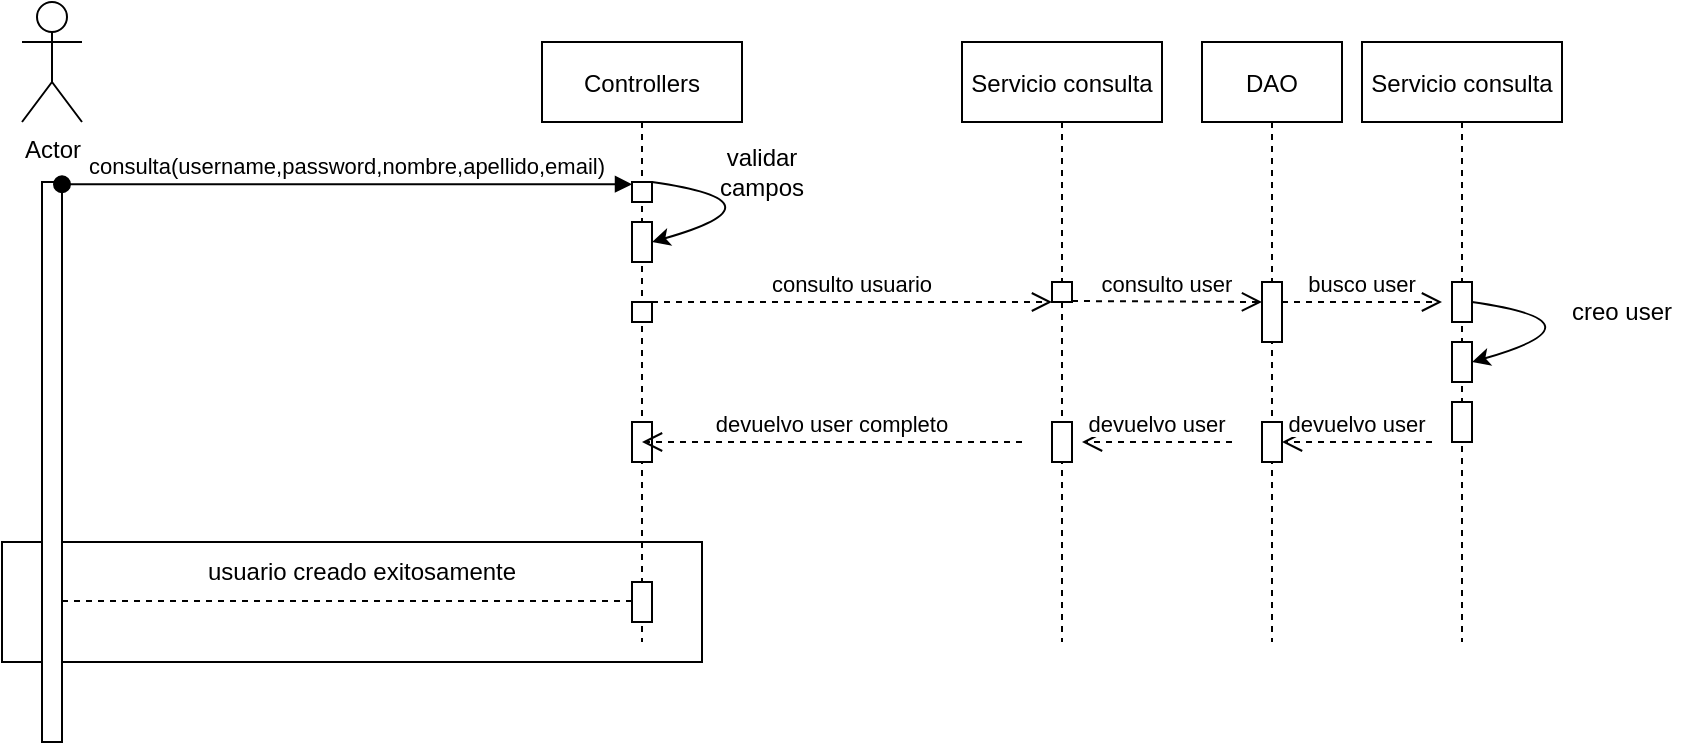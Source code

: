 <mxfile version="17.1.0" type="github">
  <diagram id="kgpKYQtTHZ0yAKxKKP6v" name="Page-1">
    <mxGraphModel dx="1666" dy="828" grid="1" gridSize="10" guides="1" tooltips="1" connect="1" arrows="1" fold="1" page="1" pageScale="1" pageWidth="850" pageHeight="1100" math="0" shadow="0">
      <root>
        <mxCell id="0" />
        <mxCell id="1" parent="0" />
        <mxCell id="lReozOARqJlpO5b43kN0-45" value="" style="rounded=0;whiteSpace=wrap;html=1;" vertex="1" parent="1">
          <mxGeometry x="50" y="330" width="350" height="60" as="geometry" />
        </mxCell>
        <mxCell id="lReozOARqJlpO5b43kN0-1" value="Actor" style="shape=umlActor;verticalLabelPosition=bottom;verticalAlign=top;html=1;outlineConnect=0;" vertex="1" parent="1">
          <mxGeometry x="60" y="60" width="30" height="60" as="geometry" />
        </mxCell>
        <mxCell id="lReozOARqJlpO5b43kN0-4" value="" style="points=[];perimeter=orthogonalPerimeter;rounded=0;shadow=0;strokeWidth=1;" vertex="1" parent="1">
          <mxGeometry x="70" y="150" width="10" height="280" as="geometry" />
        </mxCell>
        <mxCell id="3nuBFxr9cyL0pnOWT2aG-3" value="consulta(username,password,nombre,apellido,email)" style="verticalAlign=bottom;startArrow=oval;endArrow=block;startSize=8;shadow=0;strokeWidth=1;exitX=1;exitY=0.004;exitDx=0;exitDy=0;exitPerimeter=0;" parent="1" edge="1" source="lReozOARqJlpO5b43kN0-4">
          <mxGeometry relative="1" as="geometry">
            <mxPoint x="190" y="150" as="sourcePoint" />
            <mxPoint x="365" y="151.12" as="targetPoint" />
          </mxGeometry>
        </mxCell>
        <mxCell id="3nuBFxr9cyL0pnOWT2aG-1" value="Controllers" style="shape=umlLifeline;perimeter=lifelinePerimeter;container=1;collapsible=0;recursiveResize=0;rounded=0;shadow=0;strokeWidth=1;" parent="1" vertex="1">
          <mxGeometry x="320" y="80" width="100" height="300" as="geometry" />
        </mxCell>
        <mxCell id="lReozOARqJlpO5b43kN0-9" value="" style="points=[];perimeter=orthogonalPerimeter;rounded=0;shadow=0;strokeWidth=1;" vertex="1" parent="3nuBFxr9cyL0pnOWT2aG-1">
          <mxGeometry x="45" y="70" width="10" height="10" as="geometry" />
        </mxCell>
        <mxCell id="lReozOARqJlpO5b43kN0-14" value="" style="curved=1;endArrow=classic;html=1;rounded=0;" edge="1" parent="3nuBFxr9cyL0pnOWT2aG-1">
          <mxGeometry width="50" height="50" relative="1" as="geometry">
            <mxPoint x="55" y="70" as="sourcePoint" />
            <mxPoint x="55" y="100" as="targetPoint" />
            <Array as="points">
              <mxPoint x="125" y="80" />
              <mxPoint x="55" y="100" />
            </Array>
          </mxGeometry>
        </mxCell>
        <mxCell id="lReozOARqJlpO5b43kN0-10" value="" style="points=[];perimeter=orthogonalPerimeter;rounded=0;shadow=0;strokeWidth=1;" vertex="1" parent="3nuBFxr9cyL0pnOWT2aG-1">
          <mxGeometry x="45" y="90" width="10" height="20" as="geometry" />
        </mxCell>
        <mxCell id="lReozOARqJlpO5b43kN0-28" value="" style="points=[];perimeter=orthogonalPerimeter;rounded=0;shadow=0;strokeWidth=1;" vertex="1" parent="3nuBFxr9cyL0pnOWT2aG-1">
          <mxGeometry x="45" y="130" width="10" height="10" as="geometry" />
        </mxCell>
        <mxCell id="lReozOARqJlpO5b43kN0-12" value="" style="points=[];perimeter=orthogonalPerimeter;rounded=0;shadow=0;strokeWidth=1;" vertex="1" parent="3nuBFxr9cyL0pnOWT2aG-1">
          <mxGeometry x="45" y="190" width="10" height="20" as="geometry" />
        </mxCell>
        <mxCell id="lReozOARqJlpO5b43kN0-46" value="" style="points=[];perimeter=orthogonalPerimeter;rounded=0;shadow=0;strokeWidth=1;" vertex="1" parent="3nuBFxr9cyL0pnOWT2aG-1">
          <mxGeometry x="45" y="270" width="10" height="20" as="geometry" />
        </mxCell>
        <mxCell id="3nuBFxr9cyL0pnOWT2aG-5" value="Servicio consulta" style="shape=umlLifeline;perimeter=lifelinePerimeter;container=0;collapsible=0;recursiveResize=0;rounded=0;shadow=0;strokeWidth=1;" parent="1" vertex="1">
          <mxGeometry x="530" y="80" width="100" height="300" as="geometry" />
        </mxCell>
        <mxCell id="lReozOARqJlpO5b43kN0-15" value="validar campos&lt;br&gt;" style="text;html=1;strokeColor=none;fillColor=none;align=center;verticalAlign=middle;whiteSpace=wrap;rounded=0;" vertex="1" parent="1">
          <mxGeometry x="400" y="130" width="60" height="30" as="geometry" />
        </mxCell>
        <mxCell id="lReozOARqJlpO5b43kN0-18" value="Servicio consulta" style="shape=umlLifeline;perimeter=lifelinePerimeter;container=0;collapsible=0;recursiveResize=0;rounded=0;shadow=0;strokeWidth=1;" vertex="1" parent="1">
          <mxGeometry x="730" y="80" width="100" height="300" as="geometry" />
        </mxCell>
        <mxCell id="lReozOARqJlpO5b43kN0-19" value="DAO" style="shape=umlLifeline;perimeter=lifelinePerimeter;container=0;collapsible=0;recursiveResize=0;rounded=0;shadow=0;strokeWidth=1;" vertex="1" parent="1">
          <mxGeometry x="650" y="80" width="70" height="300" as="geometry" />
        </mxCell>
        <mxCell id="lReozOARqJlpO5b43kN0-20" value="consulto usuario" style="verticalAlign=bottom;endArrow=open;dashed=1;endSize=8;exitX=1;exitY=0.95;shadow=0;strokeWidth=1;" edge="1" parent="1">
          <mxGeometry relative="1" as="geometry">
            <mxPoint x="575" y="210" as="targetPoint" />
            <mxPoint x="375" y="210" as="sourcePoint" />
          </mxGeometry>
        </mxCell>
        <mxCell id="lReozOARqJlpO5b43kN0-21" value="consulto user" style="verticalAlign=bottom;endArrow=open;dashed=1;endSize=8;exitX=1;exitY=0.95;shadow=0;strokeWidth=1;startArrow=none;" edge="1" parent="1" source="lReozOARqJlpO5b43kN0-26">
          <mxGeometry relative="1" as="geometry">
            <mxPoint x="680" y="210" as="targetPoint" />
            <mxPoint x="585" y="210" as="sourcePoint" />
          </mxGeometry>
        </mxCell>
        <mxCell id="lReozOARqJlpO5b43kN0-22" value="busco user" style="verticalAlign=bottom;endArrow=open;dashed=1;endSize=8;exitX=1;exitY=0.95;shadow=0;strokeWidth=1;" edge="1" parent="1">
          <mxGeometry relative="1" as="geometry">
            <mxPoint x="770" y="210" as="targetPoint" />
            <mxPoint x="690" y="210" as="sourcePoint" />
          </mxGeometry>
        </mxCell>
        <mxCell id="lReozOARqJlpO5b43kN0-23" value="" style="points=[];perimeter=orthogonalPerimeter;rounded=0;shadow=0;strokeWidth=1;" vertex="1" parent="1">
          <mxGeometry x="680" y="270" width="10" height="20" as="geometry" />
        </mxCell>
        <mxCell id="lReozOARqJlpO5b43kN0-24" value="" style="points=[];perimeter=orthogonalPerimeter;rounded=0;shadow=0;strokeWidth=1;" vertex="1" parent="1">
          <mxGeometry x="575" y="270" width="10" height="20" as="geometry" />
        </mxCell>
        <mxCell id="lReozOARqJlpO5b43kN0-25" value="" style="points=[];perimeter=orthogonalPerimeter;rounded=0;shadow=0;strokeWidth=1;" vertex="1" parent="1">
          <mxGeometry x="680" y="200" width="10" height="30" as="geometry" />
        </mxCell>
        <mxCell id="lReozOARqJlpO5b43kN0-26" value="" style="points=[];perimeter=orthogonalPerimeter;rounded=0;shadow=0;strokeWidth=1;" vertex="1" parent="1">
          <mxGeometry x="575" y="200" width="10" height="10" as="geometry" />
        </mxCell>
        <mxCell id="lReozOARqJlpO5b43kN0-27" value="" style="verticalAlign=bottom;endArrow=none;dashed=1;endSize=8;exitX=1;exitY=0.95;shadow=0;strokeWidth=1;" edge="1" parent="1" target="lReozOARqJlpO5b43kN0-26">
          <mxGeometry relative="1" as="geometry">
            <mxPoint x="680" y="210" as="targetPoint" />
            <mxPoint x="585" y="210" as="sourcePoint" />
          </mxGeometry>
        </mxCell>
        <mxCell id="lReozOARqJlpO5b43kN0-29" value="" style="points=[];perimeter=orthogonalPerimeter;rounded=0;shadow=0;strokeWidth=1;" vertex="1" parent="1">
          <mxGeometry x="775" y="200" width="10" height="20" as="geometry" />
        </mxCell>
        <mxCell id="lReozOARqJlpO5b43kN0-31" value="" style="points=[];perimeter=orthogonalPerimeter;rounded=0;shadow=0;strokeWidth=1;" vertex="1" parent="1">
          <mxGeometry x="775" y="230" width="10" height="20" as="geometry" />
        </mxCell>
        <mxCell id="lReozOARqJlpO5b43kN0-32" value="" style="curved=1;endArrow=classic;html=1;rounded=0;" edge="1" parent="1">
          <mxGeometry width="50" height="50" relative="1" as="geometry">
            <mxPoint x="785" y="210" as="sourcePoint" />
            <mxPoint x="785" y="240" as="targetPoint" />
            <Array as="points">
              <mxPoint x="855" y="220" />
              <mxPoint x="785" y="240" />
            </Array>
          </mxGeometry>
        </mxCell>
        <mxCell id="lReozOARqJlpO5b43kN0-35" value="creo user" style="text;html=1;strokeColor=none;fillColor=none;align=center;verticalAlign=middle;whiteSpace=wrap;rounded=0;" vertex="1" parent="1">
          <mxGeometry x="830" y="200" width="60" height="30" as="geometry" />
        </mxCell>
        <mxCell id="lReozOARqJlpO5b43kN0-38" value="" style="points=[];perimeter=orthogonalPerimeter;rounded=0;shadow=0;strokeWidth=1;" vertex="1" parent="1">
          <mxGeometry x="775" y="260" width="10" height="20" as="geometry" />
        </mxCell>
        <mxCell id="lReozOARqJlpO5b43kN0-39" value="devuelvo user" style="verticalAlign=bottom;endArrow=open;dashed=1;endSize=8;exitX=0;exitY=0.95;shadow=0;strokeWidth=1;" edge="1" parent="1">
          <mxGeometry relative="1" as="geometry">
            <mxPoint x="690" y="280" as="targetPoint" />
            <mxPoint x="765" y="280.0" as="sourcePoint" />
          </mxGeometry>
        </mxCell>
        <mxCell id="lReozOARqJlpO5b43kN0-40" value="devuelvo user" style="verticalAlign=bottom;endArrow=open;dashed=1;endSize=8;exitX=0;exitY=0.95;shadow=0;strokeWidth=1;" edge="1" parent="1">
          <mxGeometry relative="1" as="geometry">
            <mxPoint x="590" y="280" as="targetPoint" />
            <mxPoint x="665" y="280.0" as="sourcePoint" />
          </mxGeometry>
        </mxCell>
        <mxCell id="lReozOARqJlpO5b43kN0-42" value="devuelvo user completo" style="verticalAlign=bottom;endArrow=open;dashed=1;endSize=8;shadow=0;strokeWidth=1;" edge="1" parent="1" target="3nuBFxr9cyL0pnOWT2aG-1">
          <mxGeometry relative="1" as="geometry">
            <mxPoint x="420" y="280" as="targetPoint" />
            <mxPoint x="560" y="280" as="sourcePoint" />
          </mxGeometry>
        </mxCell>
        <mxCell id="lReozOARqJlpO5b43kN0-49" value="" style="endArrow=none;dashed=1;html=1;rounded=0;" edge="1" parent="1" target="lReozOARqJlpO5b43kN0-46">
          <mxGeometry width="50" height="50" relative="1" as="geometry">
            <mxPoint x="80" y="359.5" as="sourcePoint" />
            <mxPoint x="170" y="359.5" as="targetPoint" />
          </mxGeometry>
        </mxCell>
        <mxCell id="lReozOARqJlpO5b43kN0-50" value="usuario creado exitosamente" style="text;html=1;strokeColor=none;fillColor=none;align=center;verticalAlign=middle;whiteSpace=wrap;rounded=0;" vertex="1" parent="1">
          <mxGeometry x="140" y="330" width="180" height="30" as="geometry" />
        </mxCell>
      </root>
    </mxGraphModel>
  </diagram>
</mxfile>
